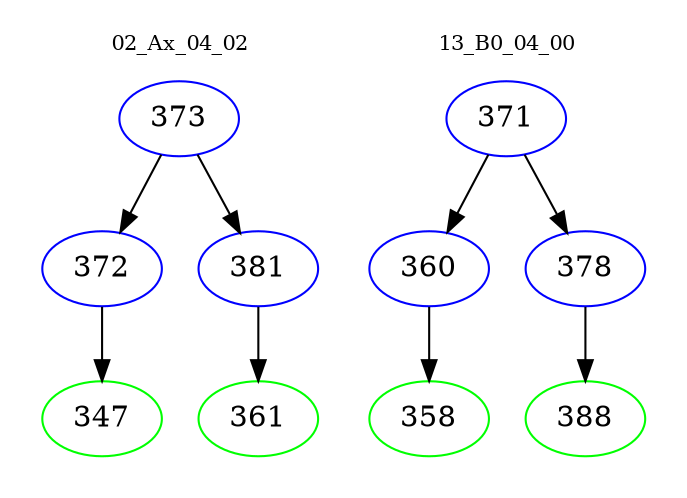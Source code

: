 digraph{
subgraph cluster_0 {
color = white
label = "02_Ax_04_02";
fontsize=10;
T0_373 [label="373", color="blue"]
T0_373 -> T0_372 [color="black"]
T0_372 [label="372", color="blue"]
T0_372 -> T0_347 [color="black"]
T0_347 [label="347", color="green"]
T0_373 -> T0_381 [color="black"]
T0_381 [label="381", color="blue"]
T0_381 -> T0_361 [color="black"]
T0_361 [label="361", color="green"]
}
subgraph cluster_1 {
color = white
label = "13_B0_04_00";
fontsize=10;
T1_371 [label="371", color="blue"]
T1_371 -> T1_360 [color="black"]
T1_360 [label="360", color="blue"]
T1_360 -> T1_358 [color="black"]
T1_358 [label="358", color="green"]
T1_371 -> T1_378 [color="black"]
T1_378 [label="378", color="blue"]
T1_378 -> T1_388 [color="black"]
T1_388 [label="388", color="green"]
}
}

